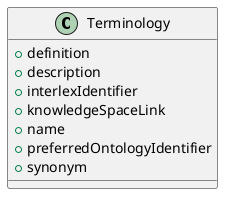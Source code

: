 @startuml
class Terminology {
+definition
+description
+interlexIdentifier
+knowledgeSpaceLink
+name
+preferredOntologyIdentifier
+synonym

}

@enduml